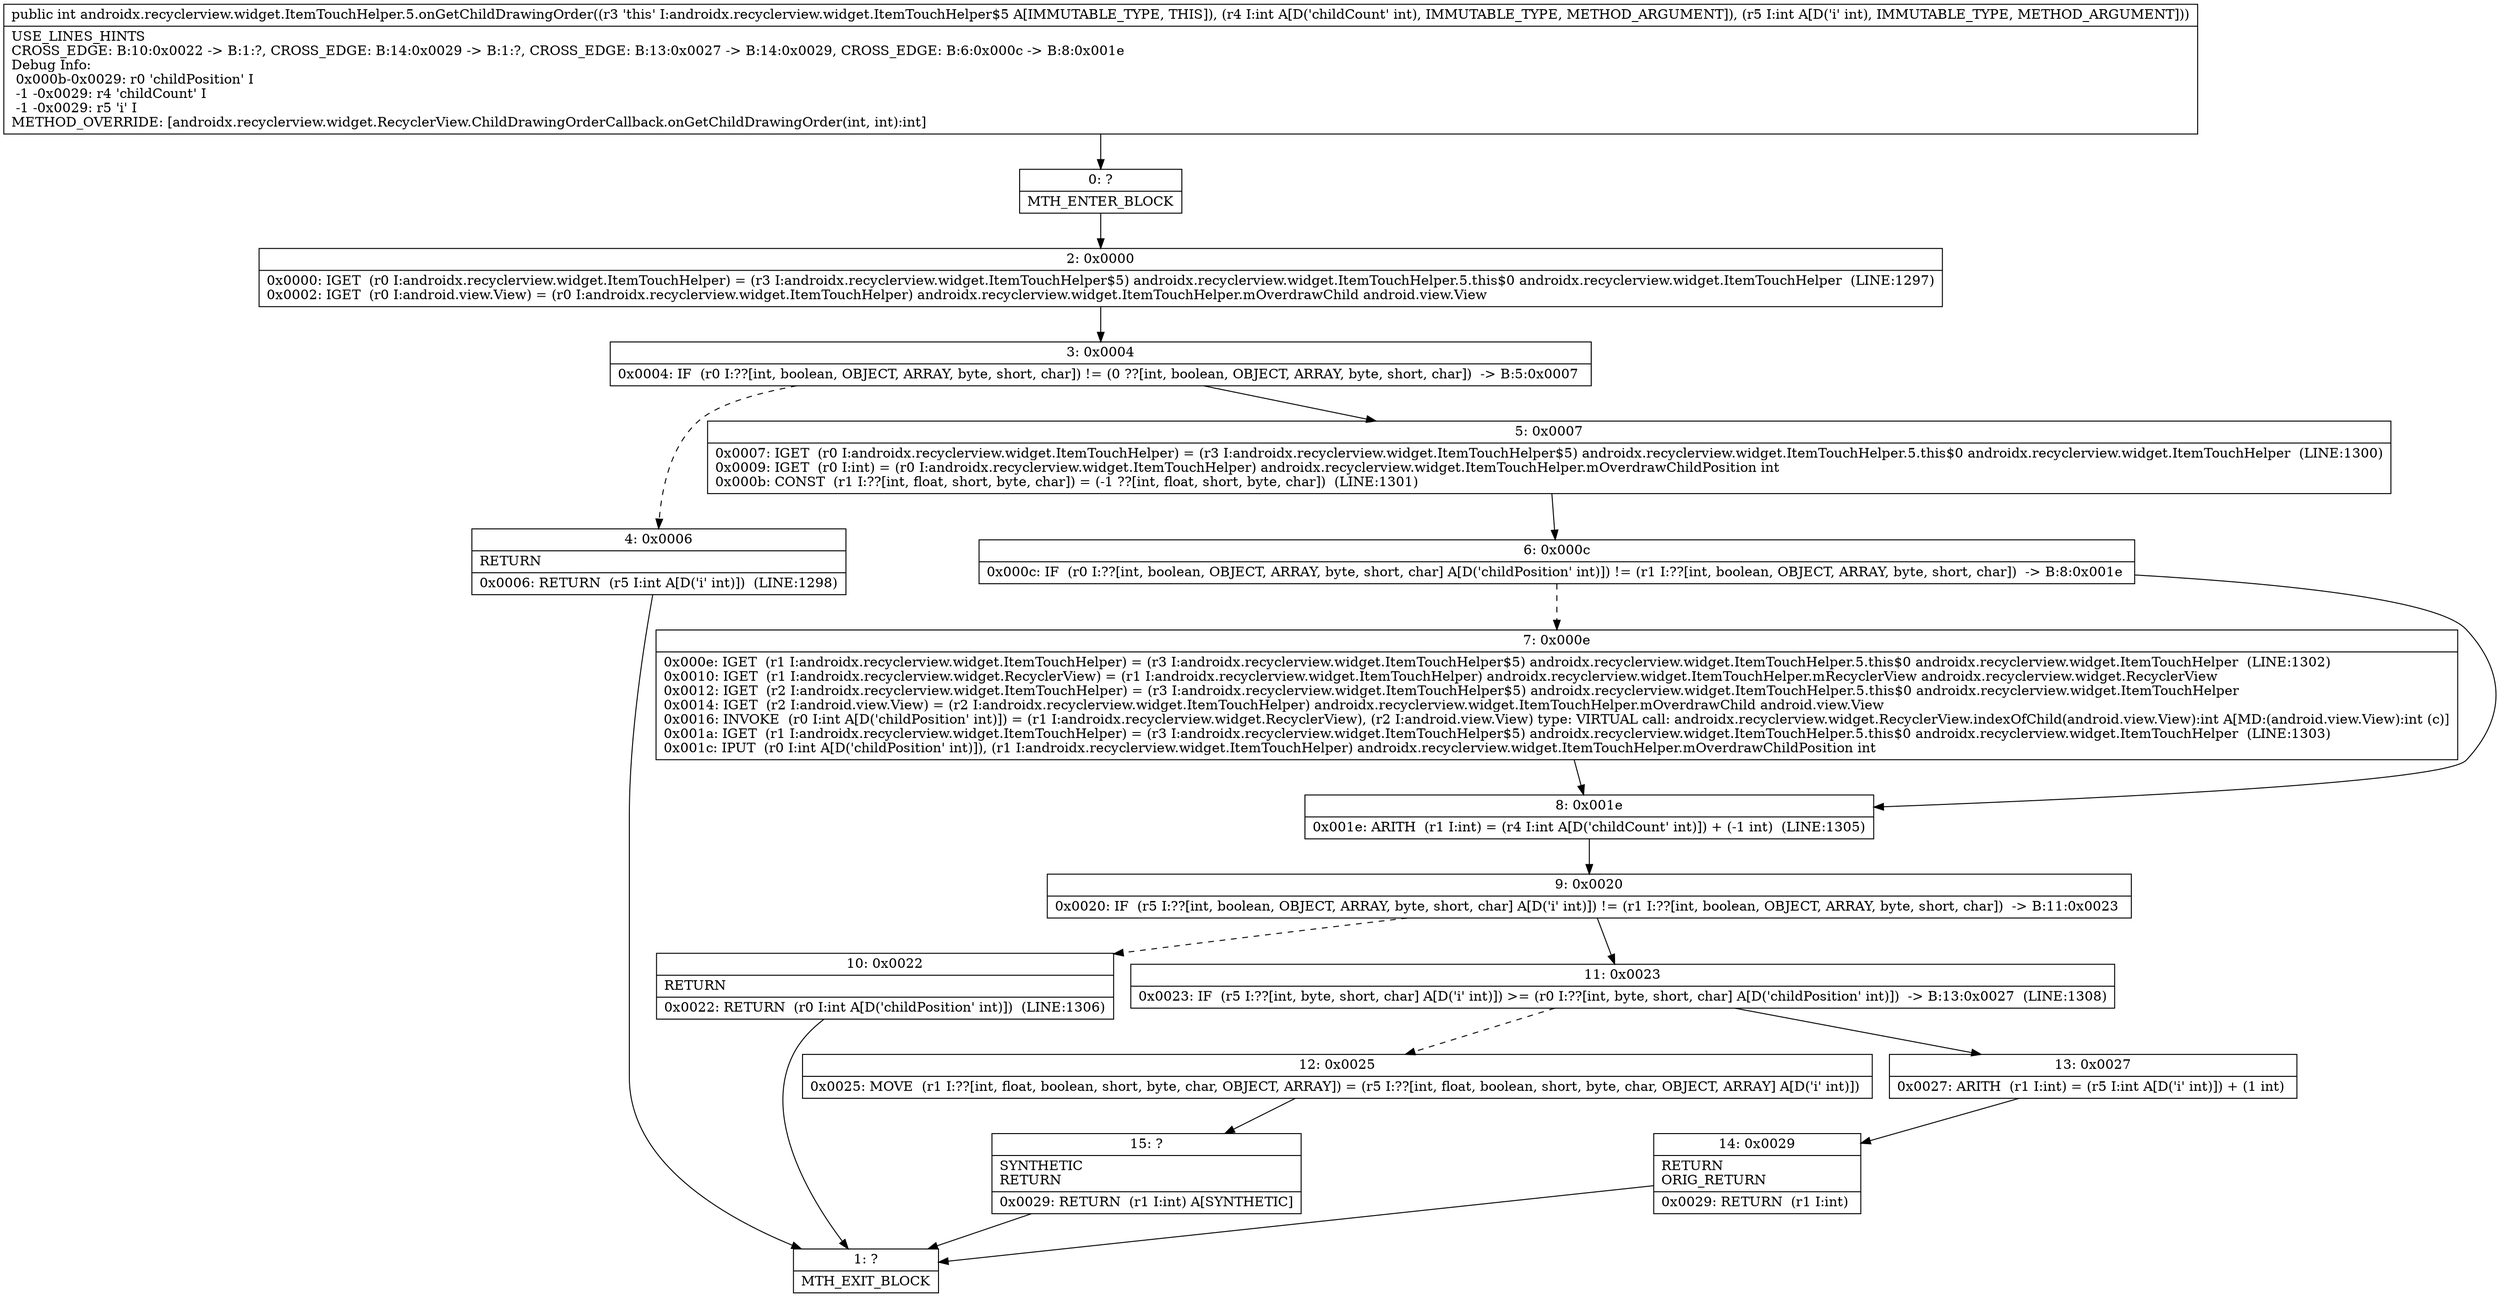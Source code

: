 digraph "CFG forandroidx.recyclerview.widget.ItemTouchHelper.5.onGetChildDrawingOrder(II)I" {
Node_0 [shape=record,label="{0\:\ ?|MTH_ENTER_BLOCK\l}"];
Node_2 [shape=record,label="{2\:\ 0x0000|0x0000: IGET  (r0 I:androidx.recyclerview.widget.ItemTouchHelper) = (r3 I:androidx.recyclerview.widget.ItemTouchHelper$5) androidx.recyclerview.widget.ItemTouchHelper.5.this$0 androidx.recyclerview.widget.ItemTouchHelper  (LINE:1297)\l0x0002: IGET  (r0 I:android.view.View) = (r0 I:androidx.recyclerview.widget.ItemTouchHelper) androidx.recyclerview.widget.ItemTouchHelper.mOverdrawChild android.view.View \l}"];
Node_3 [shape=record,label="{3\:\ 0x0004|0x0004: IF  (r0 I:??[int, boolean, OBJECT, ARRAY, byte, short, char]) != (0 ??[int, boolean, OBJECT, ARRAY, byte, short, char])  \-\> B:5:0x0007 \l}"];
Node_4 [shape=record,label="{4\:\ 0x0006|RETURN\l|0x0006: RETURN  (r5 I:int A[D('i' int)])  (LINE:1298)\l}"];
Node_1 [shape=record,label="{1\:\ ?|MTH_EXIT_BLOCK\l}"];
Node_5 [shape=record,label="{5\:\ 0x0007|0x0007: IGET  (r0 I:androidx.recyclerview.widget.ItemTouchHelper) = (r3 I:androidx.recyclerview.widget.ItemTouchHelper$5) androidx.recyclerview.widget.ItemTouchHelper.5.this$0 androidx.recyclerview.widget.ItemTouchHelper  (LINE:1300)\l0x0009: IGET  (r0 I:int) = (r0 I:androidx.recyclerview.widget.ItemTouchHelper) androidx.recyclerview.widget.ItemTouchHelper.mOverdrawChildPosition int \l0x000b: CONST  (r1 I:??[int, float, short, byte, char]) = (\-1 ??[int, float, short, byte, char])  (LINE:1301)\l}"];
Node_6 [shape=record,label="{6\:\ 0x000c|0x000c: IF  (r0 I:??[int, boolean, OBJECT, ARRAY, byte, short, char] A[D('childPosition' int)]) != (r1 I:??[int, boolean, OBJECT, ARRAY, byte, short, char])  \-\> B:8:0x001e \l}"];
Node_7 [shape=record,label="{7\:\ 0x000e|0x000e: IGET  (r1 I:androidx.recyclerview.widget.ItemTouchHelper) = (r3 I:androidx.recyclerview.widget.ItemTouchHelper$5) androidx.recyclerview.widget.ItemTouchHelper.5.this$0 androidx.recyclerview.widget.ItemTouchHelper  (LINE:1302)\l0x0010: IGET  (r1 I:androidx.recyclerview.widget.RecyclerView) = (r1 I:androidx.recyclerview.widget.ItemTouchHelper) androidx.recyclerview.widget.ItemTouchHelper.mRecyclerView androidx.recyclerview.widget.RecyclerView \l0x0012: IGET  (r2 I:androidx.recyclerview.widget.ItemTouchHelper) = (r3 I:androidx.recyclerview.widget.ItemTouchHelper$5) androidx.recyclerview.widget.ItemTouchHelper.5.this$0 androidx.recyclerview.widget.ItemTouchHelper \l0x0014: IGET  (r2 I:android.view.View) = (r2 I:androidx.recyclerview.widget.ItemTouchHelper) androidx.recyclerview.widget.ItemTouchHelper.mOverdrawChild android.view.View \l0x0016: INVOKE  (r0 I:int A[D('childPosition' int)]) = (r1 I:androidx.recyclerview.widget.RecyclerView), (r2 I:android.view.View) type: VIRTUAL call: androidx.recyclerview.widget.RecyclerView.indexOfChild(android.view.View):int A[MD:(android.view.View):int (c)]\l0x001a: IGET  (r1 I:androidx.recyclerview.widget.ItemTouchHelper) = (r3 I:androidx.recyclerview.widget.ItemTouchHelper$5) androidx.recyclerview.widget.ItemTouchHelper.5.this$0 androidx.recyclerview.widget.ItemTouchHelper  (LINE:1303)\l0x001c: IPUT  (r0 I:int A[D('childPosition' int)]), (r1 I:androidx.recyclerview.widget.ItemTouchHelper) androidx.recyclerview.widget.ItemTouchHelper.mOverdrawChildPosition int \l}"];
Node_8 [shape=record,label="{8\:\ 0x001e|0x001e: ARITH  (r1 I:int) = (r4 I:int A[D('childCount' int)]) + (\-1 int)  (LINE:1305)\l}"];
Node_9 [shape=record,label="{9\:\ 0x0020|0x0020: IF  (r5 I:??[int, boolean, OBJECT, ARRAY, byte, short, char] A[D('i' int)]) != (r1 I:??[int, boolean, OBJECT, ARRAY, byte, short, char])  \-\> B:11:0x0023 \l}"];
Node_10 [shape=record,label="{10\:\ 0x0022|RETURN\l|0x0022: RETURN  (r0 I:int A[D('childPosition' int)])  (LINE:1306)\l}"];
Node_11 [shape=record,label="{11\:\ 0x0023|0x0023: IF  (r5 I:??[int, byte, short, char] A[D('i' int)]) \>= (r0 I:??[int, byte, short, char] A[D('childPosition' int)])  \-\> B:13:0x0027  (LINE:1308)\l}"];
Node_12 [shape=record,label="{12\:\ 0x0025|0x0025: MOVE  (r1 I:??[int, float, boolean, short, byte, char, OBJECT, ARRAY]) = (r5 I:??[int, float, boolean, short, byte, char, OBJECT, ARRAY] A[D('i' int)]) \l}"];
Node_15 [shape=record,label="{15\:\ ?|SYNTHETIC\lRETURN\l|0x0029: RETURN  (r1 I:int) A[SYNTHETIC]\l}"];
Node_13 [shape=record,label="{13\:\ 0x0027|0x0027: ARITH  (r1 I:int) = (r5 I:int A[D('i' int)]) + (1 int) \l}"];
Node_14 [shape=record,label="{14\:\ 0x0029|RETURN\lORIG_RETURN\l|0x0029: RETURN  (r1 I:int) \l}"];
MethodNode[shape=record,label="{public int androidx.recyclerview.widget.ItemTouchHelper.5.onGetChildDrawingOrder((r3 'this' I:androidx.recyclerview.widget.ItemTouchHelper$5 A[IMMUTABLE_TYPE, THIS]), (r4 I:int A[D('childCount' int), IMMUTABLE_TYPE, METHOD_ARGUMENT]), (r5 I:int A[D('i' int), IMMUTABLE_TYPE, METHOD_ARGUMENT]))  | USE_LINES_HINTS\lCROSS_EDGE: B:10:0x0022 \-\> B:1:?, CROSS_EDGE: B:14:0x0029 \-\> B:1:?, CROSS_EDGE: B:13:0x0027 \-\> B:14:0x0029, CROSS_EDGE: B:6:0x000c \-\> B:8:0x001e\lDebug Info:\l  0x000b\-0x0029: r0 'childPosition' I\l  \-1 \-0x0029: r4 'childCount' I\l  \-1 \-0x0029: r5 'i' I\lMETHOD_OVERRIDE: [androidx.recyclerview.widget.RecyclerView.ChildDrawingOrderCallback.onGetChildDrawingOrder(int, int):int]\l}"];
MethodNode -> Node_0;Node_0 -> Node_2;
Node_2 -> Node_3;
Node_3 -> Node_4[style=dashed];
Node_3 -> Node_5;
Node_4 -> Node_1;
Node_5 -> Node_6;
Node_6 -> Node_7[style=dashed];
Node_6 -> Node_8;
Node_7 -> Node_8;
Node_8 -> Node_9;
Node_9 -> Node_10[style=dashed];
Node_9 -> Node_11;
Node_10 -> Node_1;
Node_11 -> Node_12[style=dashed];
Node_11 -> Node_13;
Node_12 -> Node_15;
Node_15 -> Node_1;
Node_13 -> Node_14;
Node_14 -> Node_1;
}

